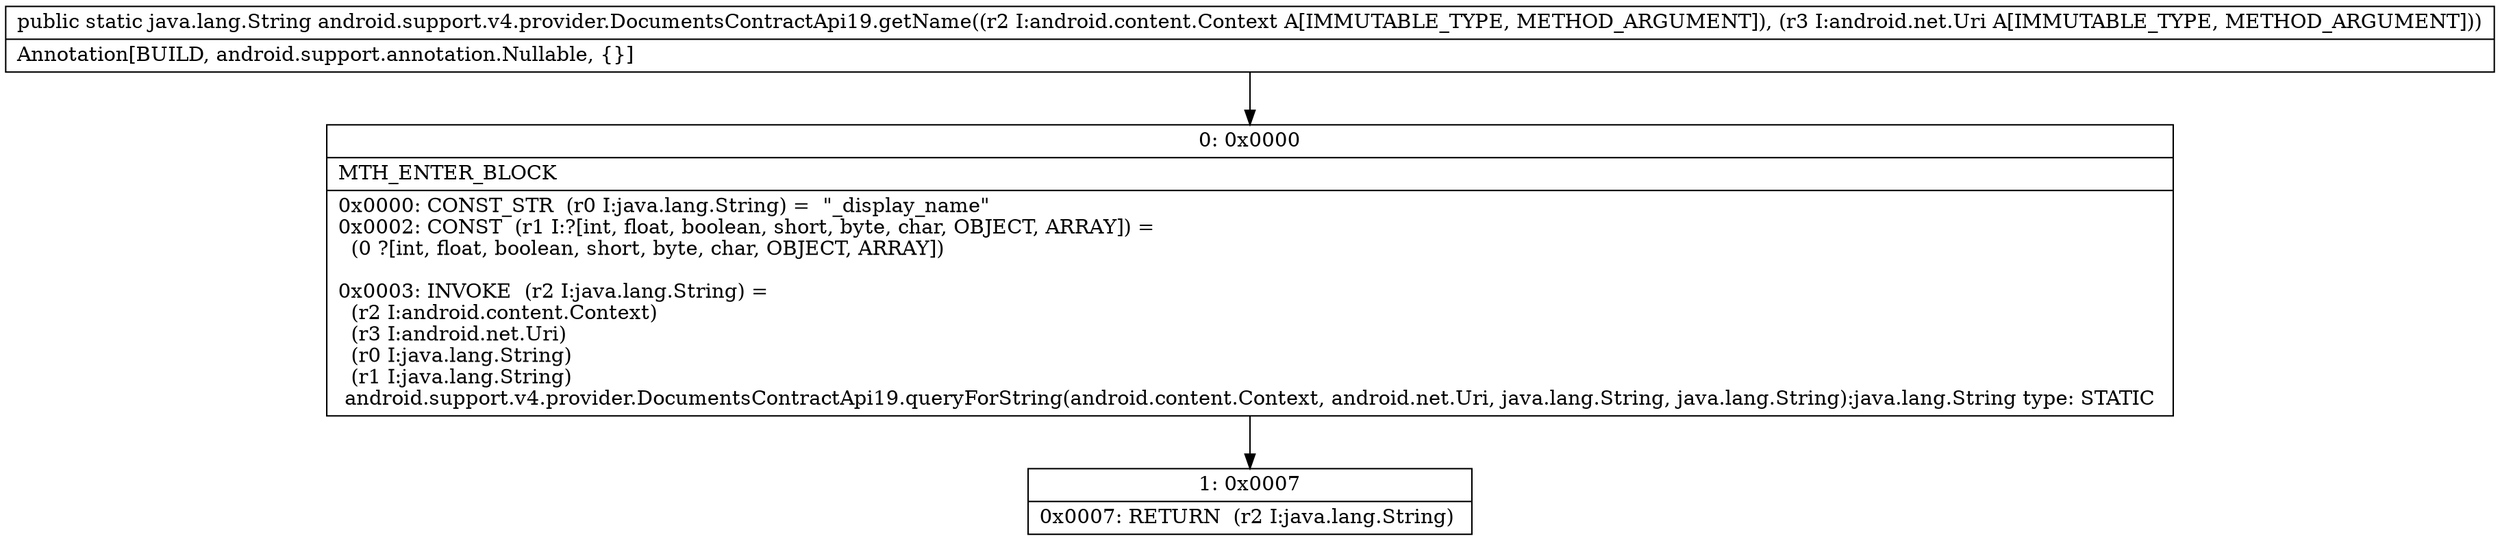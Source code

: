 digraph "CFG forandroid.support.v4.provider.DocumentsContractApi19.getName(Landroid\/content\/Context;Landroid\/net\/Uri;)Ljava\/lang\/String;" {
Node_0 [shape=record,label="{0\:\ 0x0000|MTH_ENTER_BLOCK\l|0x0000: CONST_STR  (r0 I:java.lang.String) =  \"_display_name\" \l0x0002: CONST  (r1 I:?[int, float, boolean, short, byte, char, OBJECT, ARRAY]) = \l  (0 ?[int, float, boolean, short, byte, char, OBJECT, ARRAY])\l \l0x0003: INVOKE  (r2 I:java.lang.String) = \l  (r2 I:android.content.Context)\l  (r3 I:android.net.Uri)\l  (r0 I:java.lang.String)\l  (r1 I:java.lang.String)\l android.support.v4.provider.DocumentsContractApi19.queryForString(android.content.Context, android.net.Uri, java.lang.String, java.lang.String):java.lang.String type: STATIC \l}"];
Node_1 [shape=record,label="{1\:\ 0x0007|0x0007: RETURN  (r2 I:java.lang.String) \l}"];
MethodNode[shape=record,label="{public static java.lang.String android.support.v4.provider.DocumentsContractApi19.getName((r2 I:android.content.Context A[IMMUTABLE_TYPE, METHOD_ARGUMENT]), (r3 I:android.net.Uri A[IMMUTABLE_TYPE, METHOD_ARGUMENT]))  | Annotation[BUILD, android.support.annotation.Nullable, \{\}]\l}"];
MethodNode -> Node_0;
Node_0 -> Node_1;
}

